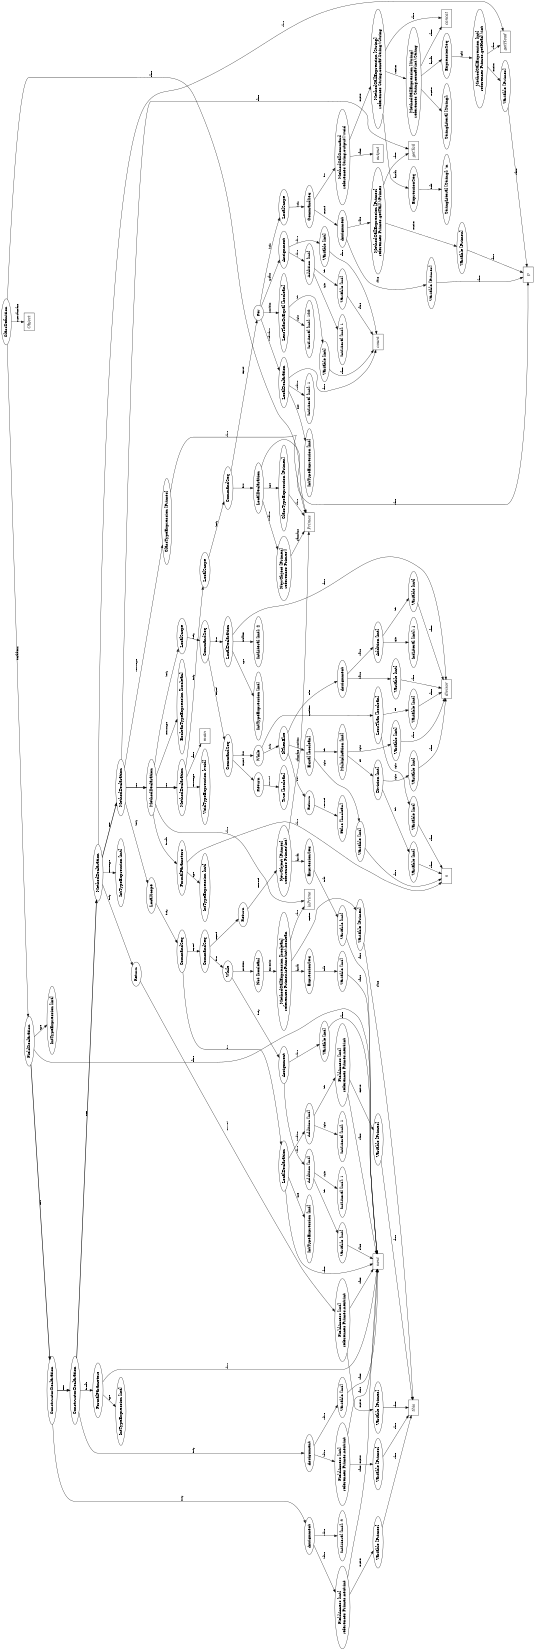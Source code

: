 digraph Primes {
size = "11,7.5";
rotate = 90
node110 [ label = "ClassDefinition"];
symbol_Primes [label = "Primes" fontname = "Times-Italic" shape = box]
node110 -> symbol_Primes [label = "name" fontsize = 8]
symbol_Object [label = "Object" fontname = "Times-Italic" shape = box]
node110 -> symbol_Object [label = "superclassName" fontsize = 8]
node109 [ label = "FieldDeclaration"];
node0 [ label = "IntTypeExpression [int]"];
node109 -> node0 [label = "type" fontsize = 8]
symbol_next [label = "next" fontname = "Times-Italic" shape = box]
node109 -> symbol_next [label = "name" fontsize = 8]
node108 [ label = "ConstructorDeclaration"];
node4 [ label = "Assignment"];
node2 [ label = "FieldAccess [int]\nreferences Primes.next:int"];
node1 [ label = "Variable [Primes]"];
symbol_this [label = "this" fontname = "Times-Italic" shape = box]
node1 -> symbol_this [label = "name" fontsize = 8]
node2 -> node1 [label = "receiver" fontsize = 8]
symbol_next [label = "next" fontname = "Times-Italic" shape = box]
node2 -> symbol_next [label = "name" fontsize = 8]
node4 -> node2 [label = "lvalue" fontsize = 8]
node3 [ label = "IntLiteral [int]: 2"];
node4 -> node3 [label = "rvalue" fontsize = 8]
node108 -> node4 [label = "body" fontsize = 8]
node107 [ label = "ConstructorDeclaration"];
node6 [ label = "FormalParameters"];
node5 [ label = "IntTypeExpression [int]"];
node6 -> node5 [label = "type" fontsize = 8]
symbol_next [label = "next" fontname = "Times-Italic" shape = box]
node6 -> symbol_next [label = "name" fontsize = 8]
node107 -> node6 [label = "formals" fontsize = 8]
node10 [ label = "Assignment"];
node8 [ label = "FieldAccess [int]\nreferences Primes.next:int"];
node7 [ label = "Variable [Primes]"];
symbol_this [label = "this" fontname = "Times-Italic" shape = box]
node7 -> symbol_this [label = "name" fontsize = 8]
node8 -> node7 [label = "receiver" fontsize = 8]
symbol_next [label = "next" fontname = "Times-Italic" shape = box]
node8 -> symbol_next [label = "name" fontsize = 8]
node10 -> node8 [label = "lvalue" fontsize = 8]
node9 [ label = "Variable [int]"];
symbol_next [label = "next" fontname = "Times-Italic" shape = box]
node9 -> symbol_next [label = "name" fontsize = 8]
node10 -> node9 [label = "rvalue" fontsize = 8]
node107 -> node10 [label = "body" fontsize = 8]
node106 [ label = "MethodDeclaration"];
node11 [ label = "IntTypeExpression [int]"];
node106 -> node11 [label = "returnType" fontsize = 8]
symbol_getHead [label = "getHead" fontname = "Times-Italic" shape = box]
node106 -> symbol_getHead [label = "name" fontsize = 8]
node14 [ label = "Return"];
node13 [ label = "FieldAccess [int]\nreferences Primes.next:int"];
node12 [ label = "Variable [Primes]"];
symbol_this [label = "this" fontname = "Times-Italic" shape = box]
node12 -> symbol_this [label = "name" fontsize = 8]
node13 -> node12 [label = "receiver" fontsize = 8]
symbol_next [label = "next" fontname = "Times-Italic" shape = box]
node13 -> symbol_next [label = "name" fontsize = 8]
node14 -> node13 [label = "returned" fontsize = 8]
node106 -> node14 [label = "body" fontsize = 8]
node105 [ label = "MethodDeclaration"];
node15 [ label = "ClassTypeExpression [Primes]"];
symbol_Primes [label = "Primes" fontname = "Times-Italic" shape = box]
node15 -> symbol_Primes [label = "name" fontsize = 8]
node105 -> node15 [label = "returnType" fontsize = 8]
symbol_getTail [label = "getTail" fontname = "Times-Italic" shape = box]
node105 -> symbol_getTail [label = "name" fontsize = 8]
node39 [ label = "LocalScope"];
node38 [ label = "CommandSeq"];
node21 [ label = "LocalDeclaration"];
node16 [ label = "IntTypeExpression [int]"];
node21 -> node16 [label = "type" fontsize = 8]
symbol_next [label = "next" fontname = "Times-Italic" shape = box]
node21 -> symbol_next [label = "name" fontsize = 8]
node20 [ label = "Addition [int]"];
node18 [ label = "FieldAccess [int]\nreferences Primes.next:int"];
node17 [ label = "Variable [Primes]"];
symbol_this [label = "this" fontname = "Times-Italic" shape = box]
node17 -> symbol_this [label = "name" fontsize = 8]
node18 -> node17 [label = "receiver" fontsize = 8]
symbol_next [label = "next" fontname = "Times-Italic" shape = box]
node18 -> symbol_next [label = "name" fontsize = 8]
node20 -> node18 [label = "left" fontsize = 8]
node19 [ label = "IntLiteral [int]: 1"];
node20 -> node19 [label = "right" fontsize = 8]
node21 -> node20 [label = "initialiser" fontsize = 8]
node38 -> node21 [label = "first" fontsize = 8]
node37 [ label = "CommandSeq"];
node32 [ label = "While"];
node26 [ label = "Not [boolean]"];
node25 [ label = "MethodCallExpression [boolean]\nreferences Primes.isPrime(int):boolean"];
node22 [ label = "Variable [Primes]"];
symbol_this [label = "this" fontname = "Times-Italic" shape = box]
node22 -> symbol_this [label = "name" fontsize = 8]
node25 -> node22 [label = "receiver" fontsize = 8]
symbol_isPrime [label = "isPrime" fontname = "Times-Italic" shape = box]
node25 -> symbol_isPrime [label = "name" fontsize = 8]
node24 [ label = "ExpressionSeq"];
node23 [ label = "Variable [int]"];
symbol_next [label = "next" fontname = "Times-Italic" shape = box]
node23 -> symbol_next [label = "name" fontsize = 8]
node24 -> node23 [label = "head" fontsize = 8]
node25 -> node24 [label = "actuals" fontsize = 8]
node26 -> node25 [label = "expression" fontsize = 8]
node32 -> node26 [label = "condition" fontsize = 8]
node31 [ label = "Assignment"];
node27 [ label = "Variable [int]"];
symbol_next [label = "next" fontname = "Times-Italic" shape = box]
node27 -> symbol_next [label = "name" fontsize = 8]
node31 -> node27 [label = "lvalue" fontsize = 8]
node30 [ label = "Addition [int]"];
node28 [ label = "Variable [int]"];
symbol_next [label = "next" fontname = "Times-Italic" shape = box]
node28 -> symbol_next [label = "name" fontsize = 8]
node30 -> node28 [label = "left" fontsize = 8]
node29 [ label = "IntLiteral [int]: 1"];
node30 -> node29 [label = "right" fontsize = 8]
node31 -> node30 [label = "rvalue" fontsize = 8]
node32 -> node31 [label = "body" fontsize = 8]
node37 -> node32 [label = "first" fontsize = 8]
node36 [ label = "Return"];
node35 [ label = "NewObject [Primes]\nreferences Primes(int)"];
symbol_Primes [label = "Primes" fontname = "Times-Italic" shape = box]
node35 -> symbol_Primes [label = "className" fontsize = 8]
node34 [ label = "ExpressionSeq"];
node33 [ label = "Variable [int]"];
symbol_next [label = "next" fontname = "Times-Italic" shape = box]
node33 -> symbol_next [label = "name" fontsize = 8]
node34 -> node33 [label = "head" fontsize = 8]
node35 -> node34 [label = "actuals" fontsize = 8]
node36 -> node35 [label = "returned" fontsize = 8]
node37 -> node36 [label = "second" fontsize = 8]
node38 -> node37 [label = "second" fontsize = 8]
node39 -> node38 [label = "body" fontsize = 8]
node105 -> node39 [label = "body" fontsize = 8]
node104 [ label = "MethodDeclaration"];
node40 [ label = "BooleanTypeExpression [boolean]"];
node104 -> node40 [label = "returnType" fontsize = 8]
symbol_isPrime [label = "isPrime" fontname = "Times-Italic" shape = box]
node104 -> symbol_isPrime [label = "name" fontsize = 8]
node42 [ label = "FormalParameters"];
node41 [ label = "IntTypeExpression [int]"];
node42 -> node41 [label = "type" fontsize = 8]
symbol_n [label = "n" fontname = "Times-Italic" shape = box]
node42 -> symbol_n [label = "name" fontsize = 8]
node104 -> node42 [label = "formals" fontsize = 8]
node69 [ label = "LocalScope"];
node68 [ label = "CommandSeq"];
node45 [ label = "LocalDeclaration"];
node43 [ label = "IntTypeExpression [int]"];
node45 -> node43 [label = "type" fontsize = 8]
symbol_divisor [label = "divisor" fontname = "Times-Italic" shape = box]
node45 -> symbol_divisor [label = "name" fontsize = 8]
node44 [ label = "IntLiteral [int]: 2"];
node45 -> node44 [label = "initialiser" fontsize = 8]
node68 -> node45 [label = "first" fontsize = 8]
node67 [ label = "CommandSeq"];
node64 [ label = "While"];
node48 [ label = "LessThan [boolean]"];
node46 [ label = "Variable [int]"];
symbol_divisor [label = "divisor" fontname = "Times-Italic" shape = box]
node46 -> symbol_divisor [label = "name" fontsize = 8]
node48 -> node46 [label = "left" fontsize = 8]
node47 [ label = "Variable [int]"];
symbol_n [label = "n" fontname = "Times-Italic" shape = box]
node47 -> symbol_n [label = "name" fontsize = 8]
node48 -> node47 [label = "right" fontsize = 8]
node64 -> node48 [label = "condition" fontsize = 8]
node63 [ label = "IfThenElse"];
node55 [ label = "Equal [boolean]"];
node53 [ label = "Multiplication [int]"];
node51 [ label = "Division [int]"];
node49 [ label = "Variable [int]"];
symbol_n [label = "n" fontname = "Times-Italic" shape = box]
node49 -> symbol_n [label = "name" fontsize = 8]
node51 -> node49 [label = "left" fontsize = 8]
node50 [ label = "Variable [int]"];
symbol_divisor [label = "divisor" fontname = "Times-Italic" shape = box]
node50 -> symbol_divisor [label = "name" fontsize = 8]
node51 -> node50 [label = "right" fontsize = 8]
node53 -> node51 [label = "left" fontsize = 8]
node52 [ label = "Variable [int]"];
symbol_divisor [label = "divisor" fontname = "Times-Italic" shape = box]
node52 -> symbol_divisor [label = "name" fontsize = 8]
node53 -> node52 [label = "right" fontsize = 8]
node55 -> node53 [label = "left" fontsize = 8]
node54 [ label = "Variable [int]"];
symbol_n [label = "n" fontname = "Times-Italic" shape = box]
node54 -> symbol_n [label = "name" fontsize = 8]
node55 -> node54 [label = "right" fontsize = 8]
node63 -> node55 [label = "condition" fontsize = 8]
node57 [ label = "Return"];
node56 [ label = "False [boolean]"];
node57 -> node56 [label = "returned" fontsize = 8]
node63 -> node57 [label = "then" fontsize = 8]
node62 [ label = "Assignment"];
node58 [ label = "Variable [int]"];
symbol_divisor [label = "divisor" fontname = "Times-Italic" shape = box]
node58 -> symbol_divisor [label = "name" fontsize = 8]
node62 -> node58 [label = "lvalue" fontsize = 8]
node61 [ label = "Addition [int]"];
node59 [ label = "Variable [int]"];
symbol_divisor [label = "divisor" fontname = "Times-Italic" shape = box]
node59 -> symbol_divisor [label = "name" fontsize = 8]
node61 -> node59 [label = "left" fontsize = 8]
node60 [ label = "IntLiteral [int]: 1"];
node61 -> node60 [label = "right" fontsize = 8]
node62 -> node61 [label = "rvalue" fontsize = 8]
node63 -> node62 [label = "_else" fontsize = 8]
node64 -> node63 [label = "body" fontsize = 8]
node67 -> node64 [label = "first" fontsize = 8]
node66 [ label = "Return"];
node65 [ label = "True [boolean]"];
node66 -> node65 [label = "returned" fontsize = 8]
node67 -> node66 [label = "second" fontsize = 8]
node68 -> node67 [label = "second" fontsize = 8]
node69 -> node68 [label = "body" fontsize = 8]
node104 -> node69 [label = "body" fontsize = 8]
node103 [ label = "MethodDeclaration"];
node70 [ label = "VoidTypeExpression [void]"];
node103 -> node70 [label = "returnType" fontsize = 8]
symbol_main [label = "main" fontname = "Times-Italic" shape = box]
node103 -> symbol_main [label = "name" fontsize = 8]
node102 [ label = "LocalScope"];
node101 [ label = "CommandSeq"];
node73 [ label = "LocalDeclaration"];
node71 [ label = "ClassTypeExpression [Primes]"];
symbol_Primes [label = "Primes" fontname = "Times-Italic" shape = box]
node71 -> symbol_Primes [label = "name" fontsize = 8]
node73 -> node71 [label = "type" fontsize = 8]
symbol_p [label = "p" fontname = "Times-Italic" shape = box]
node73 -> symbol_p [label = "name" fontsize = 8]
node72 [ label = "NewObject [Primes]\nreferences Primes()"];
symbol_Primes [label = "Primes" fontname = "Times-Italic" shape = box]
node72 -> symbol_Primes [label = "className" fontsize = 8]
node73 -> node72 [label = "initialiser" fontsize = 8]
node101 -> node73 [label = "first" fontsize = 8]
node100 [ label = "For"];
node76 [ label = "LocalDeclaration"];
node74 [ label = "IntTypeExpression [int]"];
node76 -> node74 [label = "type" fontsize = 8]
symbol_count [label = "count" fontname = "Times-Italic" shape = box]
node76 -> symbol_count [label = "name" fontsize = 8]
node75 [ label = "IntLiteral [int]: 1"];
node76 -> node75 [label = "initialiser" fontsize = 8]
node100 -> node76 [label = "initialisation" fontsize = 8]
node79 [ label = "LessThanOrEqual [boolean]"];
node77 [ label = "Variable [int]"];
symbol_count [label = "count" fontname = "Times-Italic" shape = box]
node77 -> symbol_count [label = "name" fontsize = 8]
node79 -> node77 [label = "left" fontsize = 8]
node78 [ label = "IntLiteral [int]: 100"];
node79 -> node78 [label = "right" fontsize = 8]
node100 -> node79 [label = "condition" fontsize = 8]
node84 [ label = "Assignment"];
node80 [ label = "Variable [int]"];
symbol_count [label = "count" fontname = "Times-Italic" shape = box]
node80 -> symbol_count [label = "name" fontsize = 8]
node84 -> node80 [label = "lvalue" fontsize = 8]
node83 [ label = "Addition [int]"];
node81 [ label = "Variable [int]"];
symbol_count [label = "count" fontname = "Times-Italic" shape = box]
node81 -> symbol_count [label = "name" fontsize = 8]
node83 -> node81 [label = "left" fontsize = 8]
node82 [ label = "IntLiteral [int]: 1"];
node83 -> node82 [label = "right" fontsize = 8]
node84 -> node83 [label = "rvalue" fontsize = 8]
node100 -> node84 [label = "update" fontsize = 8]
node99 [ label = "LocalScope"];
node98 [ label = "CommandSeq"];
node93 [ label = "MethodCallCommand\nreferences String.output():void"];
node92 [ label = "MethodCallExpression [String]\nreferences String.concat(String):String"];
node89 [ label = "MethodCallExpression [String]\nreferences String.concat(int):String"];
node85 [ label = "StringLiteral [String]: "];
node89 -> node85 [label = "receiver" fontsize = 8]
symbol_concat [label = "concat" fontname = "Times-Italic" shape = box]
node89 -> symbol_concat [label = "name" fontsize = 8]
node88 [ label = "ExpressionSeq"];
node87 [ label = "MethodCallExpression [int]\nreferences Primes.getHead():int"];
node86 [ label = "Variable [Primes]"];
symbol_p [label = "p" fontname = "Times-Italic" shape = box]
node86 -> symbol_p [label = "name" fontsize = 8]
node87 -> node86 [label = "receiver" fontsize = 8]
symbol_getHead [label = "getHead" fontname = "Times-Italic" shape = box]
node87 -> symbol_getHead [label = "name" fontsize = 8]
node88 -> node87 [label = "head" fontsize = 8]
node89 -> node88 [label = "actuals" fontsize = 8]
node92 -> node89 [label = "receiver" fontsize = 8]
symbol_concat [label = "concat" fontname = "Times-Italic" shape = box]
node92 -> symbol_concat [label = "name" fontsize = 8]
node91 [ label = "ExpressionSeq"];
node90 [ label = "StringLiteral [String]: \\n"];
node91 -> node90 [label = "head" fontsize = 8]
node92 -> node91 [label = "actuals" fontsize = 8]
node93 -> node92 [label = "receiver" fontsize = 8]
symbol_output [label = "output" fontname = "Times-Italic" shape = box]
node93 -> symbol_output [label = "name" fontsize = 8]
node98 -> node93 [label = "first" fontsize = 8]
node97 [ label = "Assignment"];
node94 [ label = "Variable [Primes]"];
symbol_p [label = "p" fontname = "Times-Italic" shape = box]
node94 -> symbol_p [label = "name" fontsize = 8]
node97 -> node94 [label = "lvalue" fontsize = 8]
node96 [ label = "MethodCallExpression [Primes]\nreferences Primes.getTail():Primes"];
node95 [ label = "Variable [Primes]"];
symbol_p [label = "p" fontname = "Times-Italic" shape = box]
node95 -> symbol_p [label = "name" fontsize = 8]
node96 -> node95 [label = "receiver" fontsize = 8]
symbol_getTail [label = "getTail" fontname = "Times-Italic" shape = box]
node96 -> symbol_getTail [label = "name" fontsize = 8]
node97 -> node96 [label = "rvalue" fontsize = 8]
node98 -> node97 [label = "second" fontsize = 8]
node99 -> node98 [label = "body" fontsize = 8]
node100 -> node99 [label = "body" fontsize = 8]
node101 -> node100 [label = "second" fontsize = 8]
node102 -> node101 [label = "body" fontsize = 8]
node103 -> node102 [label = "body" fontsize = 8]
node104 -> node103 [label = "next" fontsize = 8 style = bold]
node105 -> node104 [label = "next" fontsize = 8 style = bold]
node106 -> node105 [label = "next" fontsize = 8 style = bold]
node107 -> node106 [label = "next" fontsize = 8 style = bold]
node108 -> node107 [label = "next" fontsize = 8 style = bold]
node109 -> node108 [label = "next" fontsize = 8 style = bold]
node110 -> node109 [label = "declarations" fontsize = 8]
}